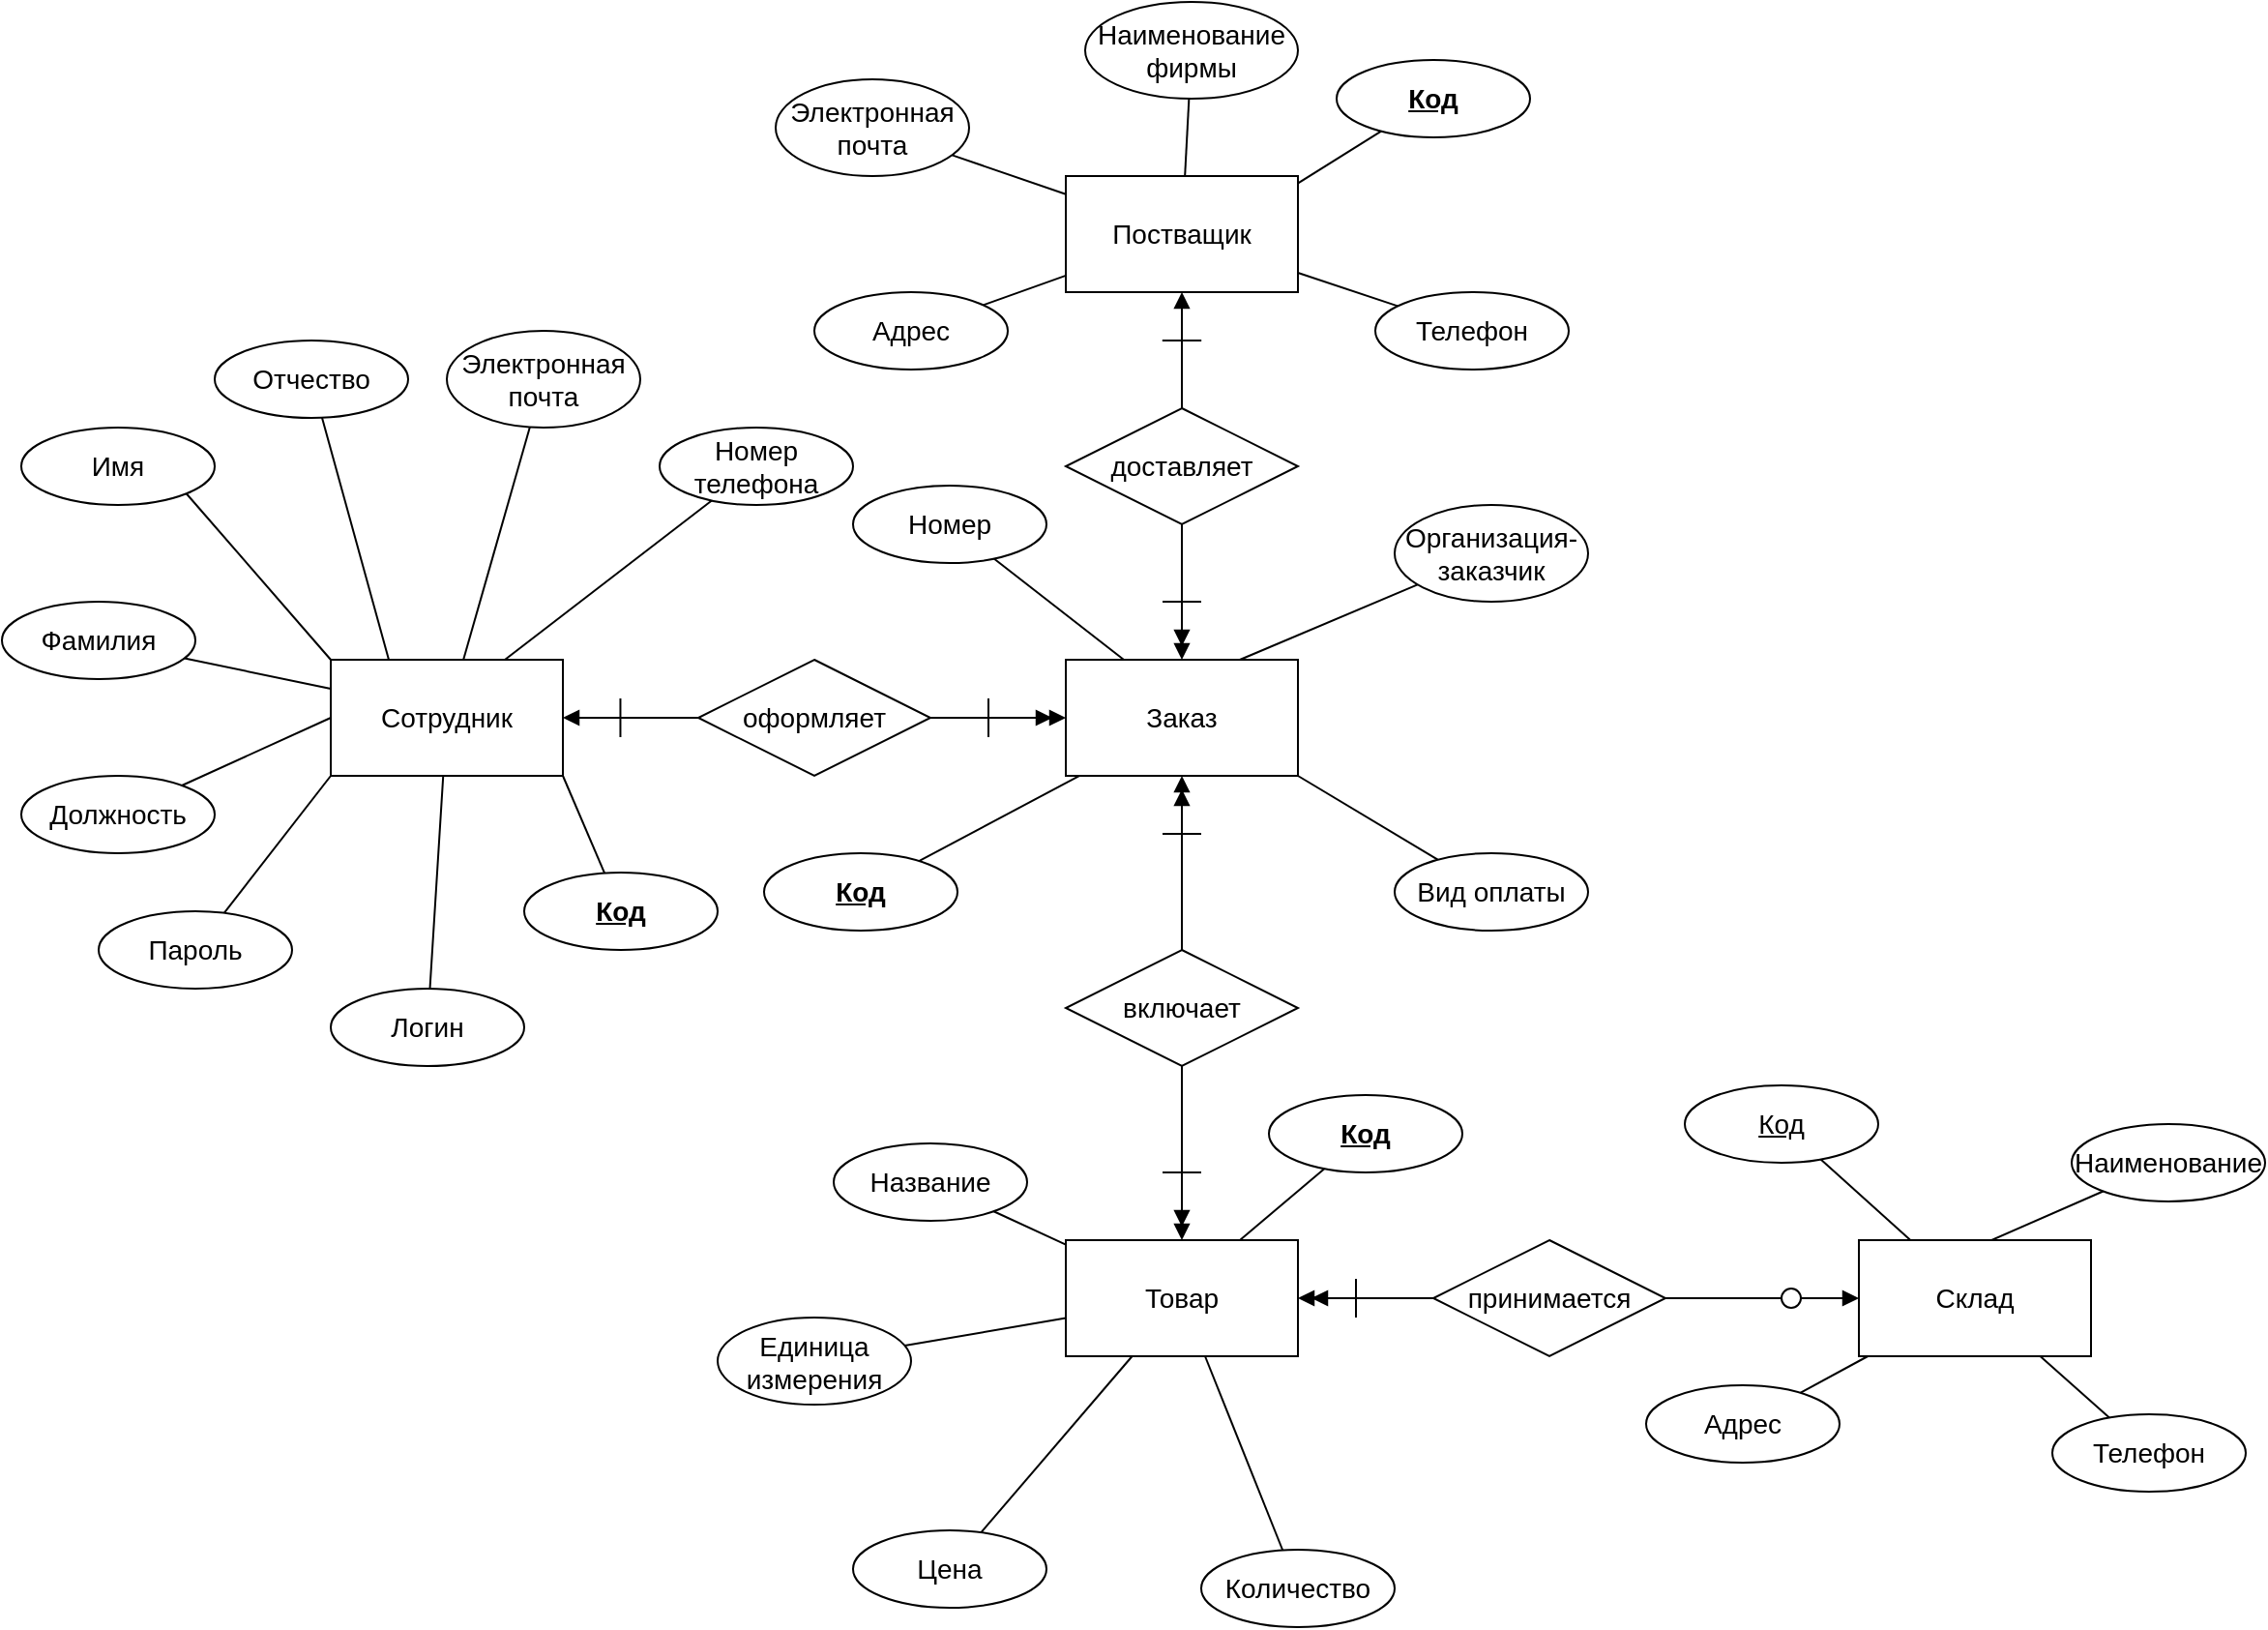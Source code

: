 <mxfile version="20.8.23" type="device"><diagram name="Страница 1" id="7PsuvhH5QxKzs3rTwt3T"><mxGraphModel dx="819" dy="1600" grid="1" gridSize="10" guides="1" tooltips="1" connect="1" arrows="1" fold="1" page="1" pageScale="1" pageWidth="827" pageHeight="1169" math="0" shadow="0"><root><mxCell id="0"/><mxCell id="1" parent="0"/><mxCell id="U-RPilOY57-ElZwTmUOu-67" style="orthogonalLoop=1;jettySize=auto;html=1;exitX=1;exitY=1;exitDx=0;exitDy=0;fontSize=14;endArrow=none;endFill=0;strokeColor=default;" parent="1" source="U-RPilOY57-ElZwTmUOu-1" target="U-RPilOY57-ElZwTmUOu-37" edge="1"><mxGeometry relative="1" as="geometry"/></mxCell><mxCell id="U-RPilOY57-ElZwTmUOu-68" style="orthogonalLoop=1;jettySize=auto;html=1;fontSize=14;endArrow=none;endFill=0;rounded=0;" parent="1" source="U-RPilOY57-ElZwTmUOu-1" target="U-RPilOY57-ElZwTmUOu-54" edge="1"><mxGeometry relative="1" as="geometry"/></mxCell><mxCell id="U-RPilOY57-ElZwTmUOu-69" style="edgeStyle=none;rounded=0;orthogonalLoop=1;jettySize=auto;html=1;exitX=0;exitY=1;exitDx=0;exitDy=0;strokeColor=default;fontSize=14;endArrow=none;endFill=0;" parent="1" source="U-RPilOY57-ElZwTmUOu-1" target="U-RPilOY57-ElZwTmUOu-41" edge="1"><mxGeometry relative="1" as="geometry"/></mxCell><mxCell id="U-RPilOY57-ElZwTmUOu-70" style="edgeStyle=none;rounded=0;orthogonalLoop=1;jettySize=auto;html=1;exitX=0;exitY=0.5;exitDx=0;exitDy=0;strokeColor=default;fontSize=14;endArrow=none;endFill=0;" parent="1" source="U-RPilOY57-ElZwTmUOu-1" target="U-RPilOY57-ElZwTmUOu-45" edge="1"><mxGeometry relative="1" as="geometry"/></mxCell><mxCell id="U-RPilOY57-ElZwTmUOu-71" style="edgeStyle=none;rounded=0;orthogonalLoop=1;jettySize=auto;html=1;exitX=0;exitY=0.25;exitDx=0;exitDy=0;strokeColor=default;fontSize=14;endArrow=none;endFill=0;" parent="1" source="U-RPilOY57-ElZwTmUOu-1" target="U-RPilOY57-ElZwTmUOu-43" edge="1"><mxGeometry relative="1" as="geometry"/></mxCell><mxCell id="U-RPilOY57-ElZwTmUOu-72" style="edgeStyle=none;rounded=0;orthogonalLoop=1;jettySize=auto;html=1;exitX=0;exitY=0;exitDx=0;exitDy=0;entryX=1;entryY=1;entryDx=0;entryDy=0;strokeColor=default;fontSize=14;endArrow=none;endFill=0;" parent="1" source="U-RPilOY57-ElZwTmUOu-1" target="U-RPilOY57-ElZwTmUOu-42" edge="1"><mxGeometry relative="1" as="geometry"/></mxCell><mxCell id="U-RPilOY57-ElZwTmUOu-73" style="edgeStyle=none;rounded=0;orthogonalLoop=1;jettySize=auto;html=1;exitX=0.25;exitY=0;exitDx=0;exitDy=0;strokeColor=default;fontSize=14;endArrow=none;endFill=0;" parent="1" source="U-RPilOY57-ElZwTmUOu-1" target="U-RPilOY57-ElZwTmUOu-47" edge="1"><mxGeometry relative="1" as="geometry"/></mxCell><mxCell id="U-RPilOY57-ElZwTmUOu-74" style="edgeStyle=none;rounded=0;orthogonalLoop=1;jettySize=auto;html=1;strokeColor=default;fontSize=14;endArrow=none;endFill=0;" parent="1" source="U-RPilOY57-ElZwTmUOu-1" target="U-RPilOY57-ElZwTmUOu-44" edge="1"><mxGeometry relative="1" as="geometry"/></mxCell><mxCell id="U-RPilOY57-ElZwTmUOu-75" style="edgeStyle=none;rounded=0;orthogonalLoop=1;jettySize=auto;html=1;exitX=0.75;exitY=0;exitDx=0;exitDy=0;strokeColor=default;fontSize=14;endArrow=none;endFill=0;" parent="1" source="U-RPilOY57-ElZwTmUOu-1" target="U-RPilOY57-ElZwTmUOu-46" edge="1"><mxGeometry relative="1" as="geometry"/></mxCell><mxCell id="U-RPilOY57-ElZwTmUOu-1" value="Сотрудник" style="rounded=0;whiteSpace=wrap;html=1;fontSize=14;" parent="1" vertex="1"><mxGeometry x="190" y="270" width="120" height="60" as="geometry"/></mxCell><mxCell id="U-RPilOY57-ElZwTmUOu-5" value="" style="edgeStyle=orthogonalEdgeStyle;rounded=0;orthogonalLoop=1;jettySize=auto;html=1;fontSize=14;endArrow=block;endFill=1;" parent="1" source="U-RPilOY57-ElZwTmUOu-2" target="U-RPilOY57-ElZwTmUOu-1" edge="1"><mxGeometry relative="1" as="geometry"/></mxCell><mxCell id="U-RPilOY57-ElZwTmUOu-8" style="edgeStyle=orthogonalEdgeStyle;rounded=0;orthogonalLoop=1;jettySize=auto;html=1;fontSize=14;endArrow=doubleBlock;endFill=1;startArrow=none;" parent="1" source="U-RPilOY57-ElZwTmUOu-2" target="U-RPilOY57-ElZwTmUOu-7" edge="1"><mxGeometry relative="1" as="geometry"><mxPoint x="540" y="300" as="sourcePoint"/></mxGeometry></mxCell><mxCell id="U-RPilOY57-ElZwTmUOu-2" value="оформляет" style="shape=rhombus;perimeter=rhombusPerimeter;whiteSpace=wrap;html=1;align=center;fontSize=14;" parent="1" vertex="1"><mxGeometry x="380" y="270" width="120" height="60" as="geometry"/></mxCell><mxCell id="U-RPilOY57-ElZwTmUOu-77" style="edgeStyle=none;rounded=0;orthogonalLoop=1;jettySize=auto;html=1;exitX=0.25;exitY=0;exitDx=0;exitDy=0;strokeColor=default;fontSize=14;endArrow=none;endFill=0;" parent="1" source="U-RPilOY57-ElZwTmUOu-7" target="U-RPilOY57-ElZwTmUOu-52" edge="1"><mxGeometry relative="1" as="geometry"/></mxCell><mxCell id="U-RPilOY57-ElZwTmUOu-79" style="edgeStyle=none;rounded=0;orthogonalLoop=1;jettySize=auto;html=1;exitX=0.75;exitY=0;exitDx=0;exitDy=0;strokeColor=default;fontSize=14;endArrow=none;endFill=0;" parent="1" source="U-RPilOY57-ElZwTmUOu-7" target="U-RPilOY57-ElZwTmUOu-49" edge="1"><mxGeometry relative="1" as="geometry"/></mxCell><mxCell id="U-RPilOY57-ElZwTmUOu-80" style="edgeStyle=none;rounded=0;orthogonalLoop=1;jettySize=auto;html=1;exitX=1;exitY=0;exitDx=0;exitDy=0;strokeColor=default;fontSize=14;endArrow=none;endFill=0;" parent="1" source="U-RPilOY57-ElZwTmUOu-7" target="U-RPilOY57-ElZwTmUOu-38" edge="1"><mxGeometry relative="1" as="geometry"/></mxCell><mxCell id="U-RPilOY57-ElZwTmUOu-82" style="edgeStyle=none;rounded=0;orthogonalLoop=1;jettySize=auto;html=1;exitX=1;exitY=1;exitDx=0;exitDy=0;strokeColor=default;fontSize=14;endArrow=none;endFill=0;" parent="1" source="U-RPilOY57-ElZwTmUOu-7" target="U-RPilOY57-ElZwTmUOu-51" edge="1"><mxGeometry relative="1" as="geometry"/></mxCell><mxCell id="U-RPilOY57-ElZwTmUOu-7" value="Заказ" style="rounded=0;whiteSpace=wrap;html=1;fontSize=14;" parent="1" vertex="1"><mxGeometry x="570" y="270" width="120" height="60" as="geometry"/></mxCell><mxCell id="U-RPilOY57-ElZwTmUOu-83" style="edgeStyle=none;rounded=0;orthogonalLoop=1;jettySize=auto;html=1;strokeColor=default;fontSize=14;endArrow=none;endFill=0;" parent="1" source="U-RPilOY57-ElZwTmUOu-16" target="U-RPilOY57-ElZwTmUOu-55" edge="1"><mxGeometry relative="1" as="geometry"/></mxCell><mxCell id="U-RPilOY57-ElZwTmUOu-84" style="edgeStyle=none;rounded=0;orthogonalLoop=1;jettySize=auto;html=1;strokeColor=default;fontSize=14;endArrow=none;endFill=0;" parent="1" source="U-RPilOY57-ElZwTmUOu-16" target="U-RPilOY57-ElZwTmUOu-53" edge="1"><mxGeometry relative="1" as="geometry"/></mxCell><mxCell id="U-RPilOY57-ElZwTmUOu-85" style="edgeStyle=none;rounded=0;orthogonalLoop=1;jettySize=auto;html=1;strokeColor=default;fontSize=14;endArrow=none;endFill=0;" parent="1" source="U-RPilOY57-ElZwTmUOu-16" target="U-RPilOY57-ElZwTmUOu-58" edge="1"><mxGeometry relative="1" as="geometry"/></mxCell><mxCell id="U-RPilOY57-ElZwTmUOu-86" style="edgeStyle=none;rounded=0;orthogonalLoop=1;jettySize=auto;html=1;exitX=0.25;exitY=1;exitDx=0;exitDy=0;strokeColor=default;fontSize=14;endArrow=none;endFill=0;" parent="1" source="U-RPilOY57-ElZwTmUOu-16" target="U-RPilOY57-ElZwTmUOu-39" edge="1"><mxGeometry relative="1" as="geometry"/></mxCell><mxCell id="U-RPilOY57-ElZwTmUOu-87" style="edgeStyle=none;rounded=0;orthogonalLoop=1;jettySize=auto;html=1;strokeColor=default;fontSize=14;endArrow=none;endFill=0;" parent="1" source="U-RPilOY57-ElZwTmUOu-16" target="U-RPilOY57-ElZwTmUOu-57" edge="1"><mxGeometry relative="1" as="geometry"/></mxCell><mxCell id="U-RPilOY57-ElZwTmUOu-16" value="Постващик" style="rounded=0;whiteSpace=wrap;html=1;fontSize=14;" parent="1" vertex="1"><mxGeometry x="570" y="20" width="120" height="60" as="geometry"/></mxCell><mxCell id="U-RPilOY57-ElZwTmUOu-17" value="" style="edgeStyle=orthogonalEdgeStyle;rounded=0;orthogonalLoop=1;jettySize=auto;html=1;fontSize=14;endArrow=block;endFill=1;" parent="1" source="U-RPilOY57-ElZwTmUOu-19" target="U-RPilOY57-ElZwTmUOu-16" edge="1"><mxGeometry relative="1" as="geometry"/></mxCell><mxCell id="U-RPilOY57-ElZwTmUOu-117" style="edgeStyle=none;rounded=0;orthogonalLoop=1;jettySize=auto;html=1;strokeColor=default;fontSize=14;endArrow=doubleBlock;endFill=1;" parent="1" source="U-RPilOY57-ElZwTmUOu-19" target="U-RPilOY57-ElZwTmUOu-7" edge="1"><mxGeometry relative="1" as="geometry"/></mxCell><mxCell id="U-RPilOY57-ElZwTmUOu-19" value="доставляет" style="shape=rhombus;perimeter=rhombusPerimeter;whiteSpace=wrap;html=1;align=center;fontSize=14;" parent="1" vertex="1"><mxGeometry x="570" y="140" width="120" height="60" as="geometry"/></mxCell><mxCell id="U-RPilOY57-ElZwTmUOu-26" style="edgeStyle=orthogonalEdgeStyle;rounded=0;orthogonalLoop=1;jettySize=auto;html=1;fontSize=14;endArrow=doubleBlock;endFill=1;" parent="1" source="U-RPilOY57-ElZwTmUOu-27" target="U-RPilOY57-ElZwTmUOu-28" edge="1"><mxGeometry relative="1" as="geometry"/></mxCell><mxCell id="U-RPilOY57-ElZwTmUOu-118" style="edgeStyle=none;rounded=0;orthogonalLoop=1;jettySize=auto;html=1;entryX=0.5;entryY=1;entryDx=0;entryDy=0;strokeColor=default;fontSize=14;endArrow=doubleBlock;endFill=1;startArrow=none;" parent="1" source="U-RPilOY57-ElZwTmUOu-27" target="U-RPilOY57-ElZwTmUOu-7" edge="1"><mxGeometry relative="1" as="geometry"><mxPoint x="630" y="360" as="sourcePoint"/></mxGeometry></mxCell><mxCell id="U-RPilOY57-ElZwTmUOu-27" value="включает" style="shape=rhombus;perimeter=rhombusPerimeter;whiteSpace=wrap;html=1;align=center;fontSize=14;" parent="1" vertex="1"><mxGeometry x="570" y="420" width="120" height="60" as="geometry"/></mxCell><mxCell id="U-RPilOY57-ElZwTmUOu-88" style="edgeStyle=none;rounded=0;orthogonalLoop=1;jettySize=auto;html=1;strokeColor=default;fontSize=14;endArrow=none;endFill=0;" parent="1" source="U-RPilOY57-ElZwTmUOu-28" target="U-RPilOY57-ElZwTmUOu-60" edge="1"><mxGeometry relative="1" as="geometry"/></mxCell><mxCell id="U-RPilOY57-ElZwTmUOu-89" style="edgeStyle=none;rounded=0;orthogonalLoop=1;jettySize=auto;html=1;exitX=0.75;exitY=0;exitDx=0;exitDy=0;strokeColor=default;fontSize=14;endArrow=none;endFill=0;" parent="1" source="U-RPilOY57-ElZwTmUOu-28" target="U-RPilOY57-ElZwTmUOu-40" edge="1"><mxGeometry relative="1" as="geometry"/></mxCell><mxCell id="U-RPilOY57-ElZwTmUOu-90" style="edgeStyle=none;rounded=0;orthogonalLoop=1;jettySize=auto;html=1;strokeColor=default;fontSize=14;endArrow=none;endFill=0;" parent="1" source="U-RPilOY57-ElZwTmUOu-28" target="U-RPilOY57-ElZwTmUOu-59" edge="1"><mxGeometry relative="1" as="geometry"/></mxCell><mxCell id="U-RPilOY57-ElZwTmUOu-91" style="edgeStyle=none;rounded=0;orthogonalLoop=1;jettySize=auto;html=1;strokeColor=default;fontSize=14;endArrow=none;endFill=0;" parent="1" source="U-RPilOY57-ElZwTmUOu-28" target="U-RPilOY57-ElZwTmUOu-61" edge="1"><mxGeometry relative="1" as="geometry"/></mxCell><mxCell id="U-RPilOY57-ElZwTmUOu-92" style="edgeStyle=none;rounded=0;orthogonalLoop=1;jettySize=auto;html=1;strokeColor=default;fontSize=14;endArrow=none;endFill=0;" parent="1" source="U-RPilOY57-ElZwTmUOu-28" target="U-RPilOY57-ElZwTmUOu-62" edge="1"><mxGeometry relative="1" as="geometry"/></mxCell><mxCell id="U-RPilOY57-ElZwTmUOu-28" value="Товар" style="rounded=0;whiteSpace=wrap;html=1;fontSize=14;" parent="1" vertex="1"><mxGeometry x="570" y="570" width="120" height="60" as="geometry"/></mxCell><mxCell id="U-RPilOY57-ElZwTmUOu-37" value="Код" style="ellipse;whiteSpace=wrap;html=1;align=center;fontStyle=5;fontSize=14;" parent="1" vertex="1"><mxGeometry x="290" y="380" width="100" height="40" as="geometry"/></mxCell><mxCell id="U-RPilOY57-ElZwTmUOu-38" value="Код" style="ellipse;whiteSpace=wrap;html=1;align=center;fontStyle=5;fontSize=14;" parent="1" vertex="1"><mxGeometry x="414" y="370" width="100" height="40" as="geometry"/></mxCell><mxCell id="U-RPilOY57-ElZwTmUOu-39" value="Код" style="ellipse;whiteSpace=wrap;html=1;align=center;fontStyle=5;fontSize=14;" parent="1" vertex="1"><mxGeometry x="710" y="-40" width="100" height="40" as="geometry"/></mxCell><mxCell id="U-RPilOY57-ElZwTmUOu-40" value="Код" style="ellipse;whiteSpace=wrap;html=1;align=center;fontStyle=5;fontSize=14;" parent="1" vertex="1"><mxGeometry x="675" y="495" width="100" height="40" as="geometry"/></mxCell><mxCell id="U-RPilOY57-ElZwTmUOu-41" value="Пароль" style="ellipse;whiteSpace=wrap;html=1;align=center;fontSize=14;" parent="1" vertex="1"><mxGeometry x="70" y="400" width="100" height="40" as="geometry"/></mxCell><mxCell id="U-RPilOY57-ElZwTmUOu-42" value="Имя" style="ellipse;whiteSpace=wrap;html=1;align=center;fontSize=14;" parent="1" vertex="1"><mxGeometry x="30" y="150" width="100" height="40" as="geometry"/></mxCell><mxCell id="U-RPilOY57-ElZwTmUOu-43" value="Фамилия" style="ellipse;whiteSpace=wrap;html=1;align=center;fontSize=14;" parent="1" vertex="1"><mxGeometry x="20" y="240" width="100" height="40" as="geometry"/></mxCell><mxCell id="U-RPilOY57-ElZwTmUOu-44" value="Электронная&lt;br&gt;почта" style="ellipse;whiteSpace=wrap;html=1;align=center;fontSize=14;" parent="1" vertex="1"><mxGeometry x="250" y="100" width="100" height="50" as="geometry"/></mxCell><mxCell id="U-RPilOY57-ElZwTmUOu-45" value="Должность" style="ellipse;whiteSpace=wrap;html=1;align=center;fontSize=14;" parent="1" vertex="1"><mxGeometry x="30" y="330" width="100" height="40" as="geometry"/></mxCell><mxCell id="U-RPilOY57-ElZwTmUOu-46" value="Номер&lt;br&gt;телефона" style="ellipse;whiteSpace=wrap;html=1;align=center;fontSize=14;" parent="1" vertex="1"><mxGeometry x="360" y="150" width="100" height="40" as="geometry"/></mxCell><mxCell id="U-RPilOY57-ElZwTmUOu-47" value="Отчество" style="ellipse;whiteSpace=wrap;html=1;align=center;fontSize=14;" parent="1" vertex="1"><mxGeometry x="130" y="105" width="100" height="40" as="geometry"/></mxCell><mxCell id="U-RPilOY57-ElZwTmUOu-49" value="&lt;div&gt;Организация-&lt;/div&gt;&lt;div&gt;заказчик&lt;br&gt;&lt;/div&gt;" style="ellipse;whiteSpace=wrap;html=1;align=center;fontSize=14;" parent="1" vertex="1"><mxGeometry x="740" y="190" width="100" height="50" as="geometry"/></mxCell><mxCell id="U-RPilOY57-ElZwTmUOu-51" value="Вид оплаты" style="ellipse;whiteSpace=wrap;html=1;align=center;fontSize=14;" parent="1" vertex="1"><mxGeometry x="740" y="370" width="100" height="40" as="geometry"/></mxCell><mxCell id="U-RPilOY57-ElZwTmUOu-52" value="Номер" style="ellipse;whiteSpace=wrap;html=1;align=center;fontSize=14;" parent="1" vertex="1"><mxGeometry x="460" y="180" width="100" height="40" as="geometry"/></mxCell><mxCell id="U-RPilOY57-ElZwTmUOu-53" value="Электронная&lt;br&gt;почта" style="ellipse;whiteSpace=wrap;html=1;align=center;fontSize=14;" parent="1" vertex="1"><mxGeometry x="420" y="-30" width="100" height="50" as="geometry"/></mxCell><mxCell id="U-RPilOY57-ElZwTmUOu-54" value="Логин" style="ellipse;whiteSpace=wrap;html=1;align=center;fontSize=14;" parent="1" vertex="1"><mxGeometry x="190" y="440" width="100" height="40" as="geometry"/></mxCell><mxCell id="U-RPilOY57-ElZwTmUOu-55" value="Наименование&lt;br&gt;фирмы" style="ellipse;whiteSpace=wrap;html=1;align=center;fontSize=14;" parent="1" vertex="1"><mxGeometry x="580" y="-70" width="110" height="50" as="geometry"/></mxCell><mxCell id="U-RPilOY57-ElZwTmUOu-57" value="Телефон" style="ellipse;whiteSpace=wrap;html=1;align=center;fontSize=14;" parent="1" vertex="1"><mxGeometry x="730" y="80" width="100" height="40" as="geometry"/></mxCell><mxCell id="U-RPilOY57-ElZwTmUOu-58" value="Адрес" style="ellipse;whiteSpace=wrap;html=1;align=center;fontSize=14;" parent="1" vertex="1"><mxGeometry x="440" y="80" width="100" height="40" as="geometry"/></mxCell><mxCell id="U-RPilOY57-ElZwTmUOu-59" value="Количество" style="ellipse;whiteSpace=wrap;html=1;align=center;fontSize=14;" parent="1" vertex="1"><mxGeometry x="640" y="730" width="100" height="40" as="geometry"/></mxCell><mxCell id="U-RPilOY57-ElZwTmUOu-60" value="Название" style="ellipse;whiteSpace=wrap;html=1;align=center;fontSize=14;" parent="1" vertex="1"><mxGeometry x="450" y="520" width="100" height="40" as="geometry"/></mxCell><mxCell id="U-RPilOY57-ElZwTmUOu-61" value="Единица&lt;br&gt;измерения" style="ellipse;whiteSpace=wrap;html=1;align=center;fontSize=14;" parent="1" vertex="1"><mxGeometry x="390" y="610" width="100" height="45" as="geometry"/></mxCell><mxCell id="U-RPilOY57-ElZwTmUOu-62" value="Цена" style="ellipse;whiteSpace=wrap;html=1;align=center;fontSize=14;" parent="1" vertex="1"><mxGeometry x="460" y="720" width="100" height="40" as="geometry"/></mxCell><mxCell id="U-RPilOY57-ElZwTmUOu-103" value="" style="endArrow=none;html=1;rounded=0;strokeColor=default;fontSize=14;" parent="1" edge="1"><mxGeometry width="50" height="50" relative="1" as="geometry"><mxPoint x="339.73" y="310" as="sourcePoint"/><mxPoint x="339.73" y="290" as="targetPoint"/></mxGeometry></mxCell><mxCell id="U-RPilOY57-ElZwTmUOu-106" value="" style="endArrow=none;html=1;rounded=0;strokeColor=default;fontSize=14;" parent="1" edge="1"><mxGeometry width="50" height="50" relative="1" as="geometry"><mxPoint x="640" y="535" as="sourcePoint"/><mxPoint x="620" y="535" as="targetPoint"/></mxGeometry></mxCell><mxCell id="U-RPilOY57-ElZwTmUOu-125" value="" style="endArrow=none;html=1;rounded=0;strokeColor=default;fontSize=14;" parent="1" edge="1"><mxGeometry width="50" height="50" relative="1" as="geometry"><mxPoint x="619.9" y="105" as="sourcePoint"/><mxPoint x="640.09" y="105" as="targetPoint"/><Array as="points"><mxPoint x="640.09" y="105"/></Array></mxGeometry></mxCell><mxCell id="U-RPilOY57-ElZwTmUOu-130" style="edgeStyle=none;rounded=0;orthogonalLoop=1;jettySize=auto;html=1;exitX=0;exitY=0.5;exitDx=0;exitDy=0;strokeColor=default;fontSize=14;endArrow=none;endFill=0;" parent="1" source="U-RPilOY57-ElZwTmUOu-134" target="U-RPilOY57-ElZwTmUOu-140" edge="1"><mxGeometry relative="1" as="geometry"/></mxCell><mxCell id="U-RPilOY57-ElZwTmUOu-131" style="edgeStyle=none;rounded=0;orthogonalLoop=1;jettySize=auto;html=1;strokeColor=default;fontSize=14;endArrow=none;endFill=0;" parent="1" source="U-RPilOY57-ElZwTmUOu-134" target="U-RPilOY57-ElZwTmUOu-138" edge="1"><mxGeometry relative="1" as="geometry"/></mxCell><mxCell id="U-RPilOY57-ElZwTmUOu-132" style="edgeStyle=none;rounded=0;orthogonalLoop=1;jettySize=auto;html=1;strokeColor=default;fontSize=14;endArrow=none;endFill=0;" parent="1" source="U-RPilOY57-ElZwTmUOu-134" target="U-RPilOY57-ElZwTmUOu-137" edge="1"><mxGeometry relative="1" as="geometry"/></mxCell><mxCell id="U-RPilOY57-ElZwTmUOu-133" style="edgeStyle=none;rounded=0;orthogonalLoop=1;jettySize=auto;html=1;strokeColor=default;fontSize=14;endArrow=none;endFill=0;" parent="1" source="U-RPilOY57-ElZwTmUOu-134" target="U-RPilOY57-ElZwTmUOu-139" edge="1"><mxGeometry relative="1" as="geometry"/></mxCell><mxCell id="U-RPilOY57-ElZwTmUOu-134" value="Склад" style="rounded=0;whiteSpace=wrap;html=1;fontSize=14;" parent="1" vertex="1"><mxGeometry x="980" y="570" width="120" height="60" as="geometry"/></mxCell><mxCell id="U-RPilOY57-ElZwTmUOu-135" value="" style="edgeStyle=orthogonalEdgeStyle;rounded=0;orthogonalLoop=1;jettySize=auto;html=1;fontSize=14;endArrow=block;endFill=1;startArrow=none;" parent="1" source="nFrleBQj7UvrTJ8MlhhO-7" target="U-RPilOY57-ElZwTmUOu-134" edge="1"><mxGeometry relative="1" as="geometry"/></mxCell><mxCell id="U-RPilOY57-ElZwTmUOu-142" style="edgeStyle=none;rounded=0;orthogonalLoop=1;jettySize=auto;html=1;strokeColor=default;fontSize=14;endArrow=doubleBlock;endFill=1;startArrow=none;" parent="1" source="U-RPilOY57-ElZwTmUOu-136" edge="1"><mxGeometry relative="1" as="geometry"><mxPoint x="720" y="600" as="sourcePoint"/><mxPoint x="690" y="600" as="targetPoint"/></mxGeometry></mxCell><mxCell id="U-RPilOY57-ElZwTmUOu-136" value="принимается" style="shape=rhombus;perimeter=rhombusPerimeter;whiteSpace=wrap;html=1;align=center;fontSize=14;" parent="1" vertex="1"><mxGeometry x="760" y="570" width="120" height="60" as="geometry"/></mxCell><mxCell id="U-RPilOY57-ElZwTmUOu-137" value="Адрес" style="ellipse;whiteSpace=wrap;html=1;align=center;fontSize=14;" parent="1" vertex="1"><mxGeometry x="870" y="645" width="100" height="40" as="geometry"/></mxCell><mxCell id="U-RPilOY57-ElZwTmUOu-138" value="Код" style="ellipse;whiteSpace=wrap;html=1;align=center;fontStyle=4;fontSize=14;" parent="1" vertex="1"><mxGeometry x="890" y="490" width="100" height="40" as="geometry"/></mxCell><mxCell id="U-RPilOY57-ElZwTmUOu-139" value="Телефон" style="ellipse;whiteSpace=wrap;html=1;align=center;fontSize=14;" parent="1" vertex="1"><mxGeometry x="1080" y="660" width="100" height="40" as="geometry"/></mxCell><mxCell id="U-RPilOY57-ElZwTmUOu-140" value="Наименование" style="ellipse;whiteSpace=wrap;html=1;align=center;fontSize=14;" parent="1" vertex="1"><mxGeometry x="1090" y="510" width="100" height="40" as="geometry"/></mxCell><mxCell id="nFrleBQj7UvrTJ8MlhhO-3" value="" style="endArrow=none;html=1;rounded=0;strokeColor=default;fontSize=14;" edge="1" parent="1"><mxGeometry width="50" height="50" relative="1" as="geometry"><mxPoint x="720" y="610" as="sourcePoint"/><mxPoint x="720" y="590" as="targetPoint"/></mxGeometry></mxCell><mxCell id="nFrleBQj7UvrTJ8MlhhO-4" value="" style="endArrow=none;html=1;rounded=0;strokeColor=default;fontSize=14;" edge="1" parent="1"><mxGeometry width="50" height="50" relative="1" as="geometry"><mxPoint x="640" y="360" as="sourcePoint"/><mxPoint x="620" y="360" as="targetPoint"/></mxGeometry></mxCell><mxCell id="nFrleBQj7UvrTJ8MlhhO-5" value="" style="endArrow=none;html=1;rounded=0;strokeColor=default;fontSize=14;" edge="1" parent="1"><mxGeometry width="50" height="50" relative="1" as="geometry"><mxPoint x="530" y="310" as="sourcePoint"/><mxPoint x="530" y="290" as="targetPoint"/></mxGeometry></mxCell><mxCell id="nFrleBQj7UvrTJ8MlhhO-6" value="" style="endArrow=none;html=1;rounded=0;strokeColor=default;fontSize=14;" edge="1" parent="1"><mxGeometry width="50" height="50" relative="1" as="geometry"><mxPoint x="620" y="240" as="sourcePoint"/><mxPoint x="640" y="240" as="targetPoint"/></mxGeometry></mxCell><mxCell id="nFrleBQj7UvrTJ8MlhhO-8" value="" style="edgeStyle=orthogonalEdgeStyle;rounded=0;orthogonalLoop=1;jettySize=auto;html=1;fontSize=14;endArrow=none;endFill=1;" edge="1" parent="1" source="U-RPilOY57-ElZwTmUOu-136" target="nFrleBQj7UvrTJ8MlhhO-7"><mxGeometry relative="1" as="geometry"><mxPoint x="880" y="600" as="sourcePoint"/><mxPoint x="980" y="600" as="targetPoint"/></mxGeometry></mxCell><mxCell id="nFrleBQj7UvrTJ8MlhhO-7" value="" style="ellipse;whiteSpace=wrap;html=1;aspect=fixed;" vertex="1" parent="1"><mxGeometry x="940" y="595" width="10" height="10" as="geometry"/></mxCell></root></mxGraphModel></diagram></mxfile>
